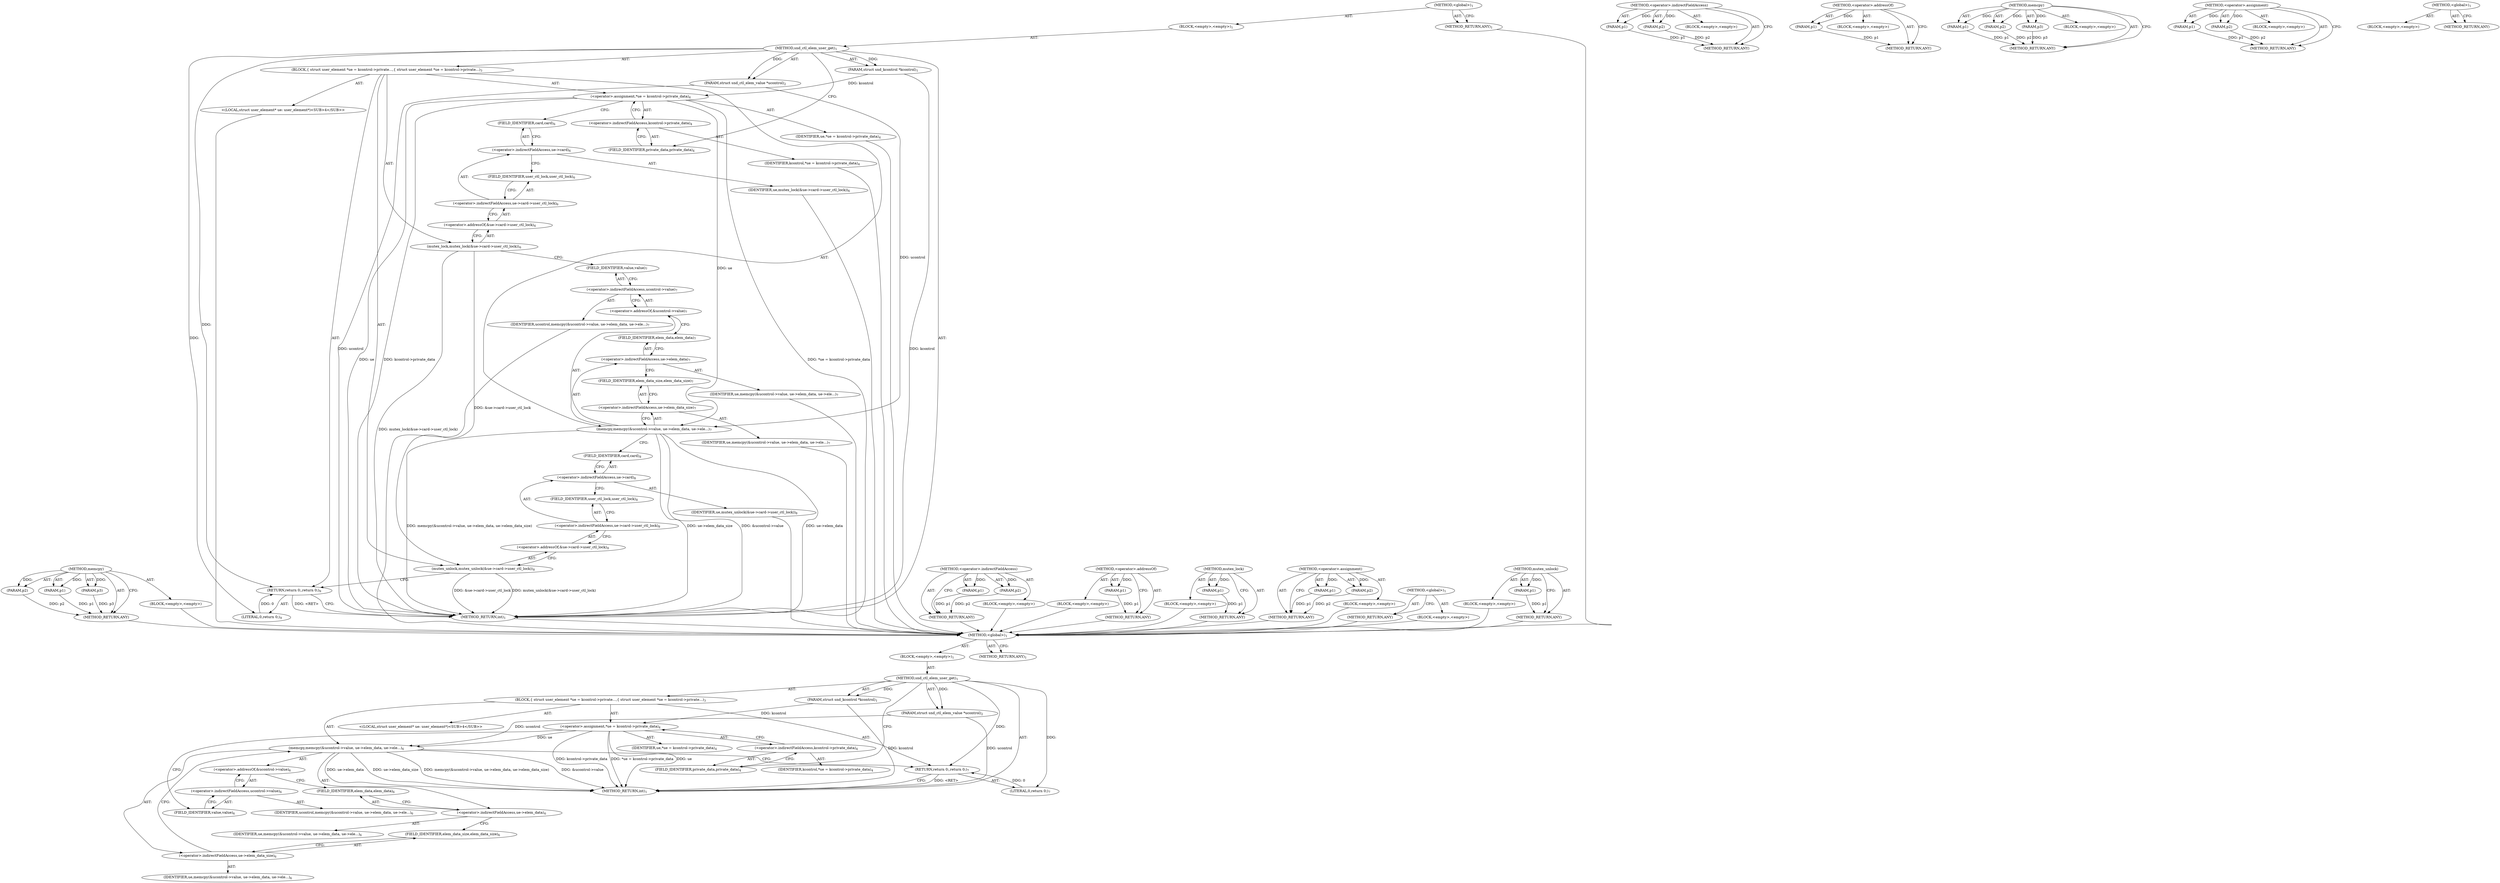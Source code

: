 digraph "mutex_unlock" {
vulnerable_6 [label=<(METHOD,&lt;global&gt;)<SUB>1</SUB>>];
vulnerable_7 [label=<(BLOCK,&lt;empty&gt;,&lt;empty&gt;)<SUB>1</SUB>>];
vulnerable_8 [label=<(METHOD,snd_ctl_elem_user_get)<SUB>1</SUB>>];
vulnerable_9 [label=<(PARAM,struct snd_kcontrol *kcontrol)<SUB>1</SUB>>];
vulnerable_10 [label=<(PARAM,struct snd_ctl_elem_value *ucontrol)<SUB>2</SUB>>];
vulnerable_11 [label=<(BLOCK,{
 	struct user_element *ue = kcontrol-&gt;private...,{
 	struct user_element *ue = kcontrol-&gt;private...)<SUB>3</SUB>>];
vulnerable_12 [label="<(LOCAL,struct user_element* ue: user_element*)<SUB>4</SUB>>"];
vulnerable_13 [label=<(&lt;operator&gt;.assignment,*ue = kcontrol-&gt;private_data)<SUB>4</SUB>>];
vulnerable_14 [label=<(IDENTIFIER,ue,*ue = kcontrol-&gt;private_data)<SUB>4</SUB>>];
vulnerable_15 [label=<(&lt;operator&gt;.indirectFieldAccess,kcontrol-&gt;private_data)<SUB>4</SUB>>];
vulnerable_16 [label=<(IDENTIFIER,kcontrol,*ue = kcontrol-&gt;private_data)<SUB>4</SUB>>];
vulnerable_17 [label=<(FIELD_IDENTIFIER,private_data,private_data)<SUB>4</SUB>>];
vulnerable_18 [label=<(memcpy,memcpy(&amp;ucontrol-&gt;value, ue-&gt;elem_data, ue-&gt;ele...)<SUB>6</SUB>>];
vulnerable_19 [label=<(&lt;operator&gt;.addressOf,&amp;ucontrol-&gt;value)<SUB>6</SUB>>];
vulnerable_20 [label=<(&lt;operator&gt;.indirectFieldAccess,ucontrol-&gt;value)<SUB>6</SUB>>];
vulnerable_21 [label=<(IDENTIFIER,ucontrol,memcpy(&amp;ucontrol-&gt;value, ue-&gt;elem_data, ue-&gt;ele...)<SUB>6</SUB>>];
vulnerable_22 [label=<(FIELD_IDENTIFIER,value,value)<SUB>6</SUB>>];
vulnerable_23 [label=<(&lt;operator&gt;.indirectFieldAccess,ue-&gt;elem_data)<SUB>6</SUB>>];
vulnerable_24 [label=<(IDENTIFIER,ue,memcpy(&amp;ucontrol-&gt;value, ue-&gt;elem_data, ue-&gt;ele...)<SUB>6</SUB>>];
vulnerable_25 [label=<(FIELD_IDENTIFIER,elem_data,elem_data)<SUB>6</SUB>>];
vulnerable_26 [label=<(&lt;operator&gt;.indirectFieldAccess,ue-&gt;elem_data_size)<SUB>6</SUB>>];
vulnerable_27 [label=<(IDENTIFIER,ue,memcpy(&amp;ucontrol-&gt;value, ue-&gt;elem_data, ue-&gt;ele...)<SUB>6</SUB>>];
vulnerable_28 [label=<(FIELD_IDENTIFIER,elem_data_size,elem_data_size)<SUB>6</SUB>>];
vulnerable_29 [label=<(RETURN,return 0;,return 0;)<SUB>7</SUB>>];
vulnerable_30 [label=<(LITERAL,0,return 0;)<SUB>7</SUB>>];
vulnerable_31 [label=<(METHOD_RETURN,int)<SUB>1</SUB>>];
vulnerable_33 [label=<(METHOD_RETURN,ANY)<SUB>1</SUB>>];
vulnerable_59 [label=<(METHOD,&lt;operator&gt;.indirectFieldAccess)>];
vulnerable_60 [label=<(PARAM,p1)>];
vulnerable_61 [label=<(PARAM,p2)>];
vulnerable_62 [label=<(BLOCK,&lt;empty&gt;,&lt;empty&gt;)>];
vulnerable_63 [label=<(METHOD_RETURN,ANY)>];
vulnerable_70 [label=<(METHOD,&lt;operator&gt;.addressOf)>];
vulnerable_71 [label=<(PARAM,p1)>];
vulnerable_72 [label=<(BLOCK,&lt;empty&gt;,&lt;empty&gt;)>];
vulnerable_73 [label=<(METHOD_RETURN,ANY)>];
vulnerable_64 [label=<(METHOD,memcpy)>];
vulnerable_65 [label=<(PARAM,p1)>];
vulnerable_66 [label=<(PARAM,p2)>];
vulnerable_67 [label=<(PARAM,p3)>];
vulnerable_68 [label=<(BLOCK,&lt;empty&gt;,&lt;empty&gt;)>];
vulnerable_69 [label=<(METHOD_RETURN,ANY)>];
vulnerable_54 [label=<(METHOD,&lt;operator&gt;.assignment)>];
vulnerable_55 [label=<(PARAM,p1)>];
vulnerable_56 [label=<(PARAM,p2)>];
vulnerable_57 [label=<(BLOCK,&lt;empty&gt;,&lt;empty&gt;)>];
vulnerable_58 [label=<(METHOD_RETURN,ANY)>];
vulnerable_48 [label=<(METHOD,&lt;global&gt;)<SUB>1</SUB>>];
vulnerable_49 [label=<(BLOCK,&lt;empty&gt;,&lt;empty&gt;)>];
vulnerable_50 [label=<(METHOD_RETURN,ANY)>];
fixed_86 [label=<(METHOD,memcpy)>];
fixed_87 [label=<(PARAM,p1)>];
fixed_88 [label=<(PARAM,p2)>];
fixed_89 [label=<(PARAM,p3)>];
fixed_90 [label=<(BLOCK,&lt;empty&gt;,&lt;empty&gt;)>];
fixed_91 [label=<(METHOD_RETURN,ANY)>];
fixed_6 [label=<(METHOD,&lt;global&gt;)<SUB>1</SUB>>];
fixed_7 [label=<(BLOCK,&lt;empty&gt;,&lt;empty&gt;)<SUB>1</SUB>>];
fixed_8 [label=<(METHOD,snd_ctl_elem_user_get)<SUB>1</SUB>>];
fixed_9 [label=<(PARAM,struct snd_kcontrol *kcontrol)<SUB>1</SUB>>];
fixed_10 [label=<(PARAM,struct snd_ctl_elem_value *ucontrol)<SUB>2</SUB>>];
fixed_11 [label=<(BLOCK,{
 	struct user_element *ue = kcontrol-&gt;private...,{
 	struct user_element *ue = kcontrol-&gt;private...)<SUB>3</SUB>>];
fixed_12 [label="<(LOCAL,struct user_element* ue: user_element*)<SUB>4</SUB>>"];
fixed_13 [label=<(&lt;operator&gt;.assignment,*ue = kcontrol-&gt;private_data)<SUB>4</SUB>>];
fixed_14 [label=<(IDENTIFIER,ue,*ue = kcontrol-&gt;private_data)<SUB>4</SUB>>];
fixed_15 [label=<(&lt;operator&gt;.indirectFieldAccess,kcontrol-&gt;private_data)<SUB>4</SUB>>];
fixed_16 [label=<(IDENTIFIER,kcontrol,*ue = kcontrol-&gt;private_data)<SUB>4</SUB>>];
fixed_17 [label=<(FIELD_IDENTIFIER,private_data,private_data)<SUB>4</SUB>>];
fixed_18 [label=<(mutex_lock,mutex_lock(&amp;ue-&gt;card-&gt;user_ctl_lock))<SUB>6</SUB>>];
fixed_19 [label=<(&lt;operator&gt;.addressOf,&amp;ue-&gt;card-&gt;user_ctl_lock)<SUB>6</SUB>>];
fixed_20 [label=<(&lt;operator&gt;.indirectFieldAccess,ue-&gt;card-&gt;user_ctl_lock)<SUB>6</SUB>>];
fixed_21 [label=<(&lt;operator&gt;.indirectFieldAccess,ue-&gt;card)<SUB>6</SUB>>];
fixed_22 [label=<(IDENTIFIER,ue,mutex_lock(&amp;ue-&gt;card-&gt;user_ctl_lock))<SUB>6</SUB>>];
fixed_23 [label=<(FIELD_IDENTIFIER,card,card)<SUB>6</SUB>>];
fixed_24 [label=<(FIELD_IDENTIFIER,user_ctl_lock,user_ctl_lock)<SUB>6</SUB>>];
fixed_25 [label=<(memcpy,memcpy(&amp;ucontrol-&gt;value, ue-&gt;elem_data, ue-&gt;ele...)<SUB>7</SUB>>];
fixed_26 [label=<(&lt;operator&gt;.addressOf,&amp;ucontrol-&gt;value)<SUB>7</SUB>>];
fixed_27 [label=<(&lt;operator&gt;.indirectFieldAccess,ucontrol-&gt;value)<SUB>7</SUB>>];
fixed_28 [label=<(IDENTIFIER,ucontrol,memcpy(&amp;ucontrol-&gt;value, ue-&gt;elem_data, ue-&gt;ele...)<SUB>7</SUB>>];
fixed_29 [label=<(FIELD_IDENTIFIER,value,value)<SUB>7</SUB>>];
fixed_30 [label=<(&lt;operator&gt;.indirectFieldAccess,ue-&gt;elem_data)<SUB>7</SUB>>];
fixed_31 [label=<(IDENTIFIER,ue,memcpy(&amp;ucontrol-&gt;value, ue-&gt;elem_data, ue-&gt;ele...)<SUB>7</SUB>>];
fixed_32 [label=<(FIELD_IDENTIFIER,elem_data,elem_data)<SUB>7</SUB>>];
fixed_33 [label=<(&lt;operator&gt;.indirectFieldAccess,ue-&gt;elem_data_size)<SUB>7</SUB>>];
fixed_34 [label=<(IDENTIFIER,ue,memcpy(&amp;ucontrol-&gt;value, ue-&gt;elem_data, ue-&gt;ele...)<SUB>7</SUB>>];
fixed_35 [label=<(FIELD_IDENTIFIER,elem_data_size,elem_data_size)<SUB>7</SUB>>];
fixed_36 [label=<(mutex_unlock,mutex_unlock(&amp;ue-&gt;card-&gt;user_ctl_lock))<SUB>8</SUB>>];
fixed_37 [label=<(&lt;operator&gt;.addressOf,&amp;ue-&gt;card-&gt;user_ctl_lock)<SUB>8</SUB>>];
fixed_38 [label=<(&lt;operator&gt;.indirectFieldAccess,ue-&gt;card-&gt;user_ctl_lock)<SUB>8</SUB>>];
fixed_39 [label=<(&lt;operator&gt;.indirectFieldAccess,ue-&gt;card)<SUB>8</SUB>>];
fixed_40 [label=<(IDENTIFIER,ue,mutex_unlock(&amp;ue-&gt;card-&gt;user_ctl_lock))<SUB>8</SUB>>];
fixed_41 [label=<(FIELD_IDENTIFIER,card,card)<SUB>8</SUB>>];
fixed_42 [label=<(FIELD_IDENTIFIER,user_ctl_lock,user_ctl_lock)<SUB>8</SUB>>];
fixed_43 [label=<(RETURN,return 0;,return 0;)<SUB>9</SUB>>];
fixed_44 [label=<(LITERAL,0,return 0;)<SUB>9</SUB>>];
fixed_45 [label=<(METHOD_RETURN,int)<SUB>1</SUB>>];
fixed_47 [label=<(METHOD_RETURN,ANY)<SUB>1</SUB>>];
fixed_73 [label=<(METHOD,&lt;operator&gt;.indirectFieldAccess)>];
fixed_74 [label=<(PARAM,p1)>];
fixed_75 [label=<(PARAM,p2)>];
fixed_76 [label=<(BLOCK,&lt;empty&gt;,&lt;empty&gt;)>];
fixed_77 [label=<(METHOD_RETURN,ANY)>];
fixed_82 [label=<(METHOD,&lt;operator&gt;.addressOf)>];
fixed_83 [label=<(PARAM,p1)>];
fixed_84 [label=<(BLOCK,&lt;empty&gt;,&lt;empty&gt;)>];
fixed_85 [label=<(METHOD_RETURN,ANY)>];
fixed_78 [label=<(METHOD,mutex_lock)>];
fixed_79 [label=<(PARAM,p1)>];
fixed_80 [label=<(BLOCK,&lt;empty&gt;,&lt;empty&gt;)>];
fixed_81 [label=<(METHOD_RETURN,ANY)>];
fixed_68 [label=<(METHOD,&lt;operator&gt;.assignment)>];
fixed_69 [label=<(PARAM,p1)>];
fixed_70 [label=<(PARAM,p2)>];
fixed_71 [label=<(BLOCK,&lt;empty&gt;,&lt;empty&gt;)>];
fixed_72 [label=<(METHOD_RETURN,ANY)>];
fixed_62 [label=<(METHOD,&lt;global&gt;)<SUB>1</SUB>>];
fixed_63 [label=<(BLOCK,&lt;empty&gt;,&lt;empty&gt;)>];
fixed_64 [label=<(METHOD_RETURN,ANY)>];
fixed_92 [label=<(METHOD,mutex_unlock)>];
fixed_93 [label=<(PARAM,p1)>];
fixed_94 [label=<(BLOCK,&lt;empty&gt;,&lt;empty&gt;)>];
fixed_95 [label=<(METHOD_RETURN,ANY)>];
vulnerable_6 -> vulnerable_7  [key=0, label="AST: "];
vulnerable_6 -> vulnerable_33  [key=0, label="AST: "];
vulnerable_6 -> vulnerable_33  [key=1, label="CFG: "];
vulnerable_7 -> vulnerable_8  [key=0, label="AST: "];
vulnerable_8 -> vulnerable_9  [key=0, label="AST: "];
vulnerable_8 -> vulnerable_9  [key=1, label="DDG: "];
vulnerable_8 -> vulnerable_10  [key=0, label="AST: "];
vulnerable_8 -> vulnerable_10  [key=1, label="DDG: "];
vulnerable_8 -> vulnerable_11  [key=0, label="AST: "];
vulnerable_8 -> vulnerable_31  [key=0, label="AST: "];
vulnerable_8 -> vulnerable_17  [key=0, label="CFG: "];
vulnerable_8 -> vulnerable_29  [key=0, label="DDG: "];
vulnerable_8 -> vulnerable_30  [key=0, label="DDG: "];
vulnerable_9 -> vulnerable_31  [key=0, label="DDG: kcontrol"];
vulnerable_9 -> vulnerable_13  [key=0, label="DDG: kcontrol"];
vulnerable_10 -> vulnerable_31  [key=0, label="DDG: ucontrol"];
vulnerable_10 -> vulnerable_18  [key=0, label="DDG: ucontrol"];
vulnerable_11 -> vulnerable_12  [key=0, label="AST: "];
vulnerable_11 -> vulnerable_13  [key=0, label="AST: "];
vulnerable_11 -> vulnerable_18  [key=0, label="AST: "];
vulnerable_11 -> vulnerable_29  [key=0, label="AST: "];
vulnerable_13 -> vulnerable_14  [key=0, label="AST: "];
vulnerable_13 -> vulnerable_15  [key=0, label="AST: "];
vulnerable_13 -> vulnerable_22  [key=0, label="CFG: "];
vulnerable_13 -> vulnerable_31  [key=0, label="DDG: ue"];
vulnerable_13 -> vulnerable_31  [key=1, label="DDG: kcontrol-&gt;private_data"];
vulnerable_13 -> vulnerable_31  [key=2, label="DDG: *ue = kcontrol-&gt;private_data"];
vulnerable_13 -> vulnerable_18  [key=0, label="DDG: ue"];
vulnerable_15 -> vulnerable_16  [key=0, label="AST: "];
vulnerable_15 -> vulnerable_17  [key=0, label="AST: "];
vulnerable_15 -> vulnerable_13  [key=0, label="CFG: "];
vulnerable_17 -> vulnerable_15  [key=0, label="CFG: "];
vulnerable_18 -> vulnerable_19  [key=0, label="AST: "];
vulnerable_18 -> vulnerable_23  [key=0, label="AST: "];
vulnerable_18 -> vulnerable_26  [key=0, label="AST: "];
vulnerable_18 -> vulnerable_29  [key=0, label="CFG: "];
vulnerable_18 -> vulnerable_31  [key=0, label="DDG: &amp;ucontrol-&gt;value"];
vulnerable_18 -> vulnerable_31  [key=1, label="DDG: ue-&gt;elem_data"];
vulnerable_18 -> vulnerable_31  [key=2, label="DDG: ue-&gt;elem_data_size"];
vulnerable_18 -> vulnerable_31  [key=3, label="DDG: memcpy(&amp;ucontrol-&gt;value, ue-&gt;elem_data, ue-&gt;elem_data_size)"];
vulnerable_19 -> vulnerable_20  [key=0, label="AST: "];
vulnerable_19 -> vulnerable_25  [key=0, label="CFG: "];
vulnerable_20 -> vulnerable_21  [key=0, label="AST: "];
vulnerable_20 -> vulnerable_22  [key=0, label="AST: "];
vulnerable_20 -> vulnerable_19  [key=0, label="CFG: "];
vulnerable_22 -> vulnerable_20  [key=0, label="CFG: "];
vulnerable_23 -> vulnerable_24  [key=0, label="AST: "];
vulnerable_23 -> vulnerable_25  [key=0, label="AST: "];
vulnerable_23 -> vulnerable_28  [key=0, label="CFG: "];
vulnerable_25 -> vulnerable_23  [key=0, label="CFG: "];
vulnerable_26 -> vulnerable_27  [key=0, label="AST: "];
vulnerable_26 -> vulnerable_28  [key=0, label="AST: "];
vulnerable_26 -> vulnerable_18  [key=0, label="CFG: "];
vulnerable_28 -> vulnerable_26  [key=0, label="CFG: "];
vulnerable_29 -> vulnerable_30  [key=0, label="AST: "];
vulnerable_29 -> vulnerable_31  [key=0, label="CFG: "];
vulnerable_29 -> vulnerable_31  [key=1, label="DDG: &lt;RET&gt;"];
vulnerable_30 -> vulnerable_29  [key=0, label="DDG: 0"];
vulnerable_59 -> vulnerable_60  [key=0, label="AST: "];
vulnerable_59 -> vulnerable_60  [key=1, label="DDG: "];
vulnerable_59 -> vulnerable_62  [key=0, label="AST: "];
vulnerable_59 -> vulnerable_61  [key=0, label="AST: "];
vulnerable_59 -> vulnerable_61  [key=1, label="DDG: "];
vulnerable_59 -> vulnerable_63  [key=0, label="AST: "];
vulnerable_59 -> vulnerable_63  [key=1, label="CFG: "];
vulnerable_60 -> vulnerable_63  [key=0, label="DDG: p1"];
vulnerable_61 -> vulnerable_63  [key=0, label="DDG: p2"];
vulnerable_70 -> vulnerable_71  [key=0, label="AST: "];
vulnerable_70 -> vulnerable_71  [key=1, label="DDG: "];
vulnerable_70 -> vulnerable_72  [key=0, label="AST: "];
vulnerable_70 -> vulnerable_73  [key=0, label="AST: "];
vulnerable_70 -> vulnerable_73  [key=1, label="CFG: "];
vulnerable_71 -> vulnerable_73  [key=0, label="DDG: p1"];
vulnerable_64 -> vulnerable_65  [key=0, label="AST: "];
vulnerable_64 -> vulnerable_65  [key=1, label="DDG: "];
vulnerable_64 -> vulnerable_68  [key=0, label="AST: "];
vulnerable_64 -> vulnerable_66  [key=0, label="AST: "];
vulnerable_64 -> vulnerable_66  [key=1, label="DDG: "];
vulnerable_64 -> vulnerable_69  [key=0, label="AST: "];
vulnerable_64 -> vulnerable_69  [key=1, label="CFG: "];
vulnerable_64 -> vulnerable_67  [key=0, label="AST: "];
vulnerable_64 -> vulnerable_67  [key=1, label="DDG: "];
vulnerable_65 -> vulnerable_69  [key=0, label="DDG: p1"];
vulnerable_66 -> vulnerable_69  [key=0, label="DDG: p2"];
vulnerable_67 -> vulnerable_69  [key=0, label="DDG: p3"];
vulnerable_54 -> vulnerable_55  [key=0, label="AST: "];
vulnerable_54 -> vulnerable_55  [key=1, label="DDG: "];
vulnerable_54 -> vulnerable_57  [key=0, label="AST: "];
vulnerable_54 -> vulnerable_56  [key=0, label="AST: "];
vulnerable_54 -> vulnerable_56  [key=1, label="DDG: "];
vulnerable_54 -> vulnerable_58  [key=0, label="AST: "];
vulnerable_54 -> vulnerable_58  [key=1, label="CFG: "];
vulnerable_55 -> vulnerable_58  [key=0, label="DDG: p1"];
vulnerable_56 -> vulnerable_58  [key=0, label="DDG: p2"];
vulnerable_48 -> vulnerable_49  [key=0, label="AST: "];
vulnerable_48 -> vulnerable_50  [key=0, label="AST: "];
vulnerable_48 -> vulnerable_50  [key=1, label="CFG: "];
fixed_86 -> fixed_87  [key=0, label="AST: "];
fixed_86 -> fixed_87  [key=1, label="DDG: "];
fixed_86 -> fixed_90  [key=0, label="AST: "];
fixed_86 -> fixed_88  [key=0, label="AST: "];
fixed_86 -> fixed_88  [key=1, label="DDG: "];
fixed_86 -> fixed_91  [key=0, label="AST: "];
fixed_86 -> fixed_91  [key=1, label="CFG: "];
fixed_86 -> fixed_89  [key=0, label="AST: "];
fixed_86 -> fixed_89  [key=1, label="DDG: "];
fixed_87 -> fixed_91  [key=0, label="DDG: p1"];
fixed_88 -> fixed_91  [key=0, label="DDG: p2"];
fixed_89 -> fixed_91  [key=0, label="DDG: p3"];
fixed_90 -> vulnerable_6  [key=0];
fixed_91 -> vulnerable_6  [key=0];
fixed_6 -> fixed_7  [key=0, label="AST: "];
fixed_6 -> fixed_47  [key=0, label="AST: "];
fixed_6 -> fixed_47  [key=1, label="CFG: "];
fixed_7 -> fixed_8  [key=0, label="AST: "];
fixed_8 -> fixed_9  [key=0, label="AST: "];
fixed_8 -> fixed_9  [key=1, label="DDG: "];
fixed_8 -> fixed_10  [key=0, label="AST: "];
fixed_8 -> fixed_10  [key=1, label="DDG: "];
fixed_8 -> fixed_11  [key=0, label="AST: "];
fixed_8 -> fixed_45  [key=0, label="AST: "];
fixed_8 -> fixed_17  [key=0, label="CFG: "];
fixed_8 -> fixed_43  [key=0, label="DDG: "];
fixed_8 -> fixed_44  [key=0, label="DDG: "];
fixed_9 -> fixed_45  [key=0, label="DDG: kcontrol"];
fixed_9 -> fixed_13  [key=0, label="DDG: kcontrol"];
fixed_10 -> fixed_45  [key=0, label="DDG: ucontrol"];
fixed_10 -> fixed_25  [key=0, label="DDG: ucontrol"];
fixed_11 -> fixed_12  [key=0, label="AST: "];
fixed_11 -> fixed_13  [key=0, label="AST: "];
fixed_11 -> fixed_18  [key=0, label="AST: "];
fixed_11 -> fixed_25  [key=0, label="AST: "];
fixed_11 -> fixed_36  [key=0, label="AST: "];
fixed_11 -> fixed_43  [key=0, label="AST: "];
fixed_12 -> vulnerable_6  [key=0];
fixed_13 -> fixed_14  [key=0, label="AST: "];
fixed_13 -> fixed_15  [key=0, label="AST: "];
fixed_13 -> fixed_23  [key=0, label="CFG: "];
fixed_13 -> fixed_45  [key=0, label="DDG: ue"];
fixed_13 -> fixed_45  [key=1, label="DDG: kcontrol-&gt;private_data"];
fixed_13 -> fixed_45  [key=2, label="DDG: *ue = kcontrol-&gt;private_data"];
fixed_13 -> fixed_25  [key=0, label="DDG: ue"];
fixed_14 -> vulnerable_6  [key=0];
fixed_15 -> fixed_16  [key=0, label="AST: "];
fixed_15 -> fixed_17  [key=0, label="AST: "];
fixed_15 -> fixed_13  [key=0, label="CFG: "];
fixed_16 -> vulnerable_6  [key=0];
fixed_17 -> fixed_15  [key=0, label="CFG: "];
fixed_18 -> fixed_19  [key=0, label="AST: "];
fixed_18 -> fixed_29  [key=0, label="CFG: "];
fixed_18 -> fixed_45  [key=0, label="DDG: mutex_lock(&amp;ue-&gt;card-&gt;user_ctl_lock)"];
fixed_18 -> fixed_36  [key=0, label="DDG: &amp;ue-&gt;card-&gt;user_ctl_lock"];
fixed_19 -> fixed_20  [key=0, label="AST: "];
fixed_19 -> fixed_18  [key=0, label="CFG: "];
fixed_20 -> fixed_21  [key=0, label="AST: "];
fixed_20 -> fixed_24  [key=0, label="AST: "];
fixed_20 -> fixed_19  [key=0, label="CFG: "];
fixed_21 -> fixed_22  [key=0, label="AST: "];
fixed_21 -> fixed_23  [key=0, label="AST: "];
fixed_21 -> fixed_24  [key=0, label="CFG: "];
fixed_22 -> vulnerable_6  [key=0];
fixed_23 -> fixed_21  [key=0, label="CFG: "];
fixed_24 -> fixed_20  [key=0, label="CFG: "];
fixed_25 -> fixed_26  [key=0, label="AST: "];
fixed_25 -> fixed_30  [key=0, label="AST: "];
fixed_25 -> fixed_33  [key=0, label="AST: "];
fixed_25 -> fixed_41  [key=0, label="CFG: "];
fixed_25 -> fixed_45  [key=0, label="DDG: &amp;ucontrol-&gt;value"];
fixed_25 -> fixed_45  [key=1, label="DDG: ue-&gt;elem_data"];
fixed_25 -> fixed_45  [key=2, label="DDG: ue-&gt;elem_data_size"];
fixed_25 -> fixed_45  [key=3, label="DDG: memcpy(&amp;ucontrol-&gt;value, ue-&gt;elem_data, ue-&gt;elem_data_size)"];
fixed_26 -> fixed_27  [key=0, label="AST: "];
fixed_26 -> fixed_32  [key=0, label="CFG: "];
fixed_27 -> fixed_28  [key=0, label="AST: "];
fixed_27 -> fixed_29  [key=0, label="AST: "];
fixed_27 -> fixed_26  [key=0, label="CFG: "];
fixed_28 -> vulnerable_6  [key=0];
fixed_29 -> fixed_27  [key=0, label="CFG: "];
fixed_30 -> fixed_31  [key=0, label="AST: "];
fixed_30 -> fixed_32  [key=0, label="AST: "];
fixed_30 -> fixed_35  [key=0, label="CFG: "];
fixed_31 -> vulnerable_6  [key=0];
fixed_32 -> fixed_30  [key=0, label="CFG: "];
fixed_33 -> fixed_34  [key=0, label="AST: "];
fixed_33 -> fixed_35  [key=0, label="AST: "];
fixed_33 -> fixed_25  [key=0, label="CFG: "];
fixed_34 -> vulnerable_6  [key=0];
fixed_35 -> fixed_33  [key=0, label="CFG: "];
fixed_36 -> fixed_37  [key=0, label="AST: "];
fixed_36 -> fixed_43  [key=0, label="CFG: "];
fixed_36 -> fixed_45  [key=0, label="DDG: &amp;ue-&gt;card-&gt;user_ctl_lock"];
fixed_36 -> fixed_45  [key=1, label="DDG: mutex_unlock(&amp;ue-&gt;card-&gt;user_ctl_lock)"];
fixed_37 -> fixed_38  [key=0, label="AST: "];
fixed_37 -> fixed_36  [key=0, label="CFG: "];
fixed_38 -> fixed_39  [key=0, label="AST: "];
fixed_38 -> fixed_42  [key=0, label="AST: "];
fixed_38 -> fixed_37  [key=0, label="CFG: "];
fixed_39 -> fixed_40  [key=0, label="AST: "];
fixed_39 -> fixed_41  [key=0, label="AST: "];
fixed_39 -> fixed_42  [key=0, label="CFG: "];
fixed_40 -> vulnerable_6  [key=0];
fixed_41 -> fixed_39  [key=0, label="CFG: "];
fixed_42 -> fixed_38  [key=0, label="CFG: "];
fixed_43 -> fixed_44  [key=0, label="AST: "];
fixed_43 -> fixed_45  [key=0, label="CFG: "];
fixed_43 -> fixed_45  [key=1, label="DDG: &lt;RET&gt;"];
fixed_44 -> fixed_43  [key=0, label="DDG: 0"];
fixed_45 -> vulnerable_6  [key=0];
fixed_47 -> vulnerable_6  [key=0];
fixed_73 -> fixed_74  [key=0, label="AST: "];
fixed_73 -> fixed_74  [key=1, label="DDG: "];
fixed_73 -> fixed_76  [key=0, label="AST: "];
fixed_73 -> fixed_75  [key=0, label="AST: "];
fixed_73 -> fixed_75  [key=1, label="DDG: "];
fixed_73 -> fixed_77  [key=0, label="AST: "];
fixed_73 -> fixed_77  [key=1, label="CFG: "];
fixed_74 -> fixed_77  [key=0, label="DDG: p1"];
fixed_75 -> fixed_77  [key=0, label="DDG: p2"];
fixed_76 -> vulnerable_6  [key=0];
fixed_77 -> vulnerable_6  [key=0];
fixed_82 -> fixed_83  [key=0, label="AST: "];
fixed_82 -> fixed_83  [key=1, label="DDG: "];
fixed_82 -> fixed_84  [key=0, label="AST: "];
fixed_82 -> fixed_85  [key=0, label="AST: "];
fixed_82 -> fixed_85  [key=1, label="CFG: "];
fixed_83 -> fixed_85  [key=0, label="DDG: p1"];
fixed_84 -> vulnerable_6  [key=0];
fixed_85 -> vulnerable_6  [key=0];
fixed_78 -> fixed_79  [key=0, label="AST: "];
fixed_78 -> fixed_79  [key=1, label="DDG: "];
fixed_78 -> fixed_80  [key=0, label="AST: "];
fixed_78 -> fixed_81  [key=0, label="AST: "];
fixed_78 -> fixed_81  [key=1, label="CFG: "];
fixed_79 -> fixed_81  [key=0, label="DDG: p1"];
fixed_80 -> vulnerable_6  [key=0];
fixed_81 -> vulnerable_6  [key=0];
fixed_68 -> fixed_69  [key=0, label="AST: "];
fixed_68 -> fixed_69  [key=1, label="DDG: "];
fixed_68 -> fixed_71  [key=0, label="AST: "];
fixed_68 -> fixed_70  [key=0, label="AST: "];
fixed_68 -> fixed_70  [key=1, label="DDG: "];
fixed_68 -> fixed_72  [key=0, label="AST: "];
fixed_68 -> fixed_72  [key=1, label="CFG: "];
fixed_69 -> fixed_72  [key=0, label="DDG: p1"];
fixed_70 -> fixed_72  [key=0, label="DDG: p2"];
fixed_71 -> vulnerable_6  [key=0];
fixed_72 -> vulnerable_6  [key=0];
fixed_62 -> fixed_63  [key=0, label="AST: "];
fixed_62 -> fixed_64  [key=0, label="AST: "];
fixed_62 -> fixed_64  [key=1, label="CFG: "];
fixed_63 -> vulnerable_6  [key=0];
fixed_64 -> vulnerable_6  [key=0];
fixed_92 -> fixed_93  [key=0, label="AST: "];
fixed_92 -> fixed_93  [key=1, label="DDG: "];
fixed_92 -> fixed_94  [key=0, label="AST: "];
fixed_92 -> fixed_95  [key=0, label="AST: "];
fixed_92 -> fixed_95  [key=1, label="CFG: "];
fixed_93 -> fixed_95  [key=0, label="DDG: p1"];
fixed_94 -> vulnerable_6  [key=0];
fixed_95 -> vulnerable_6  [key=0];
}
